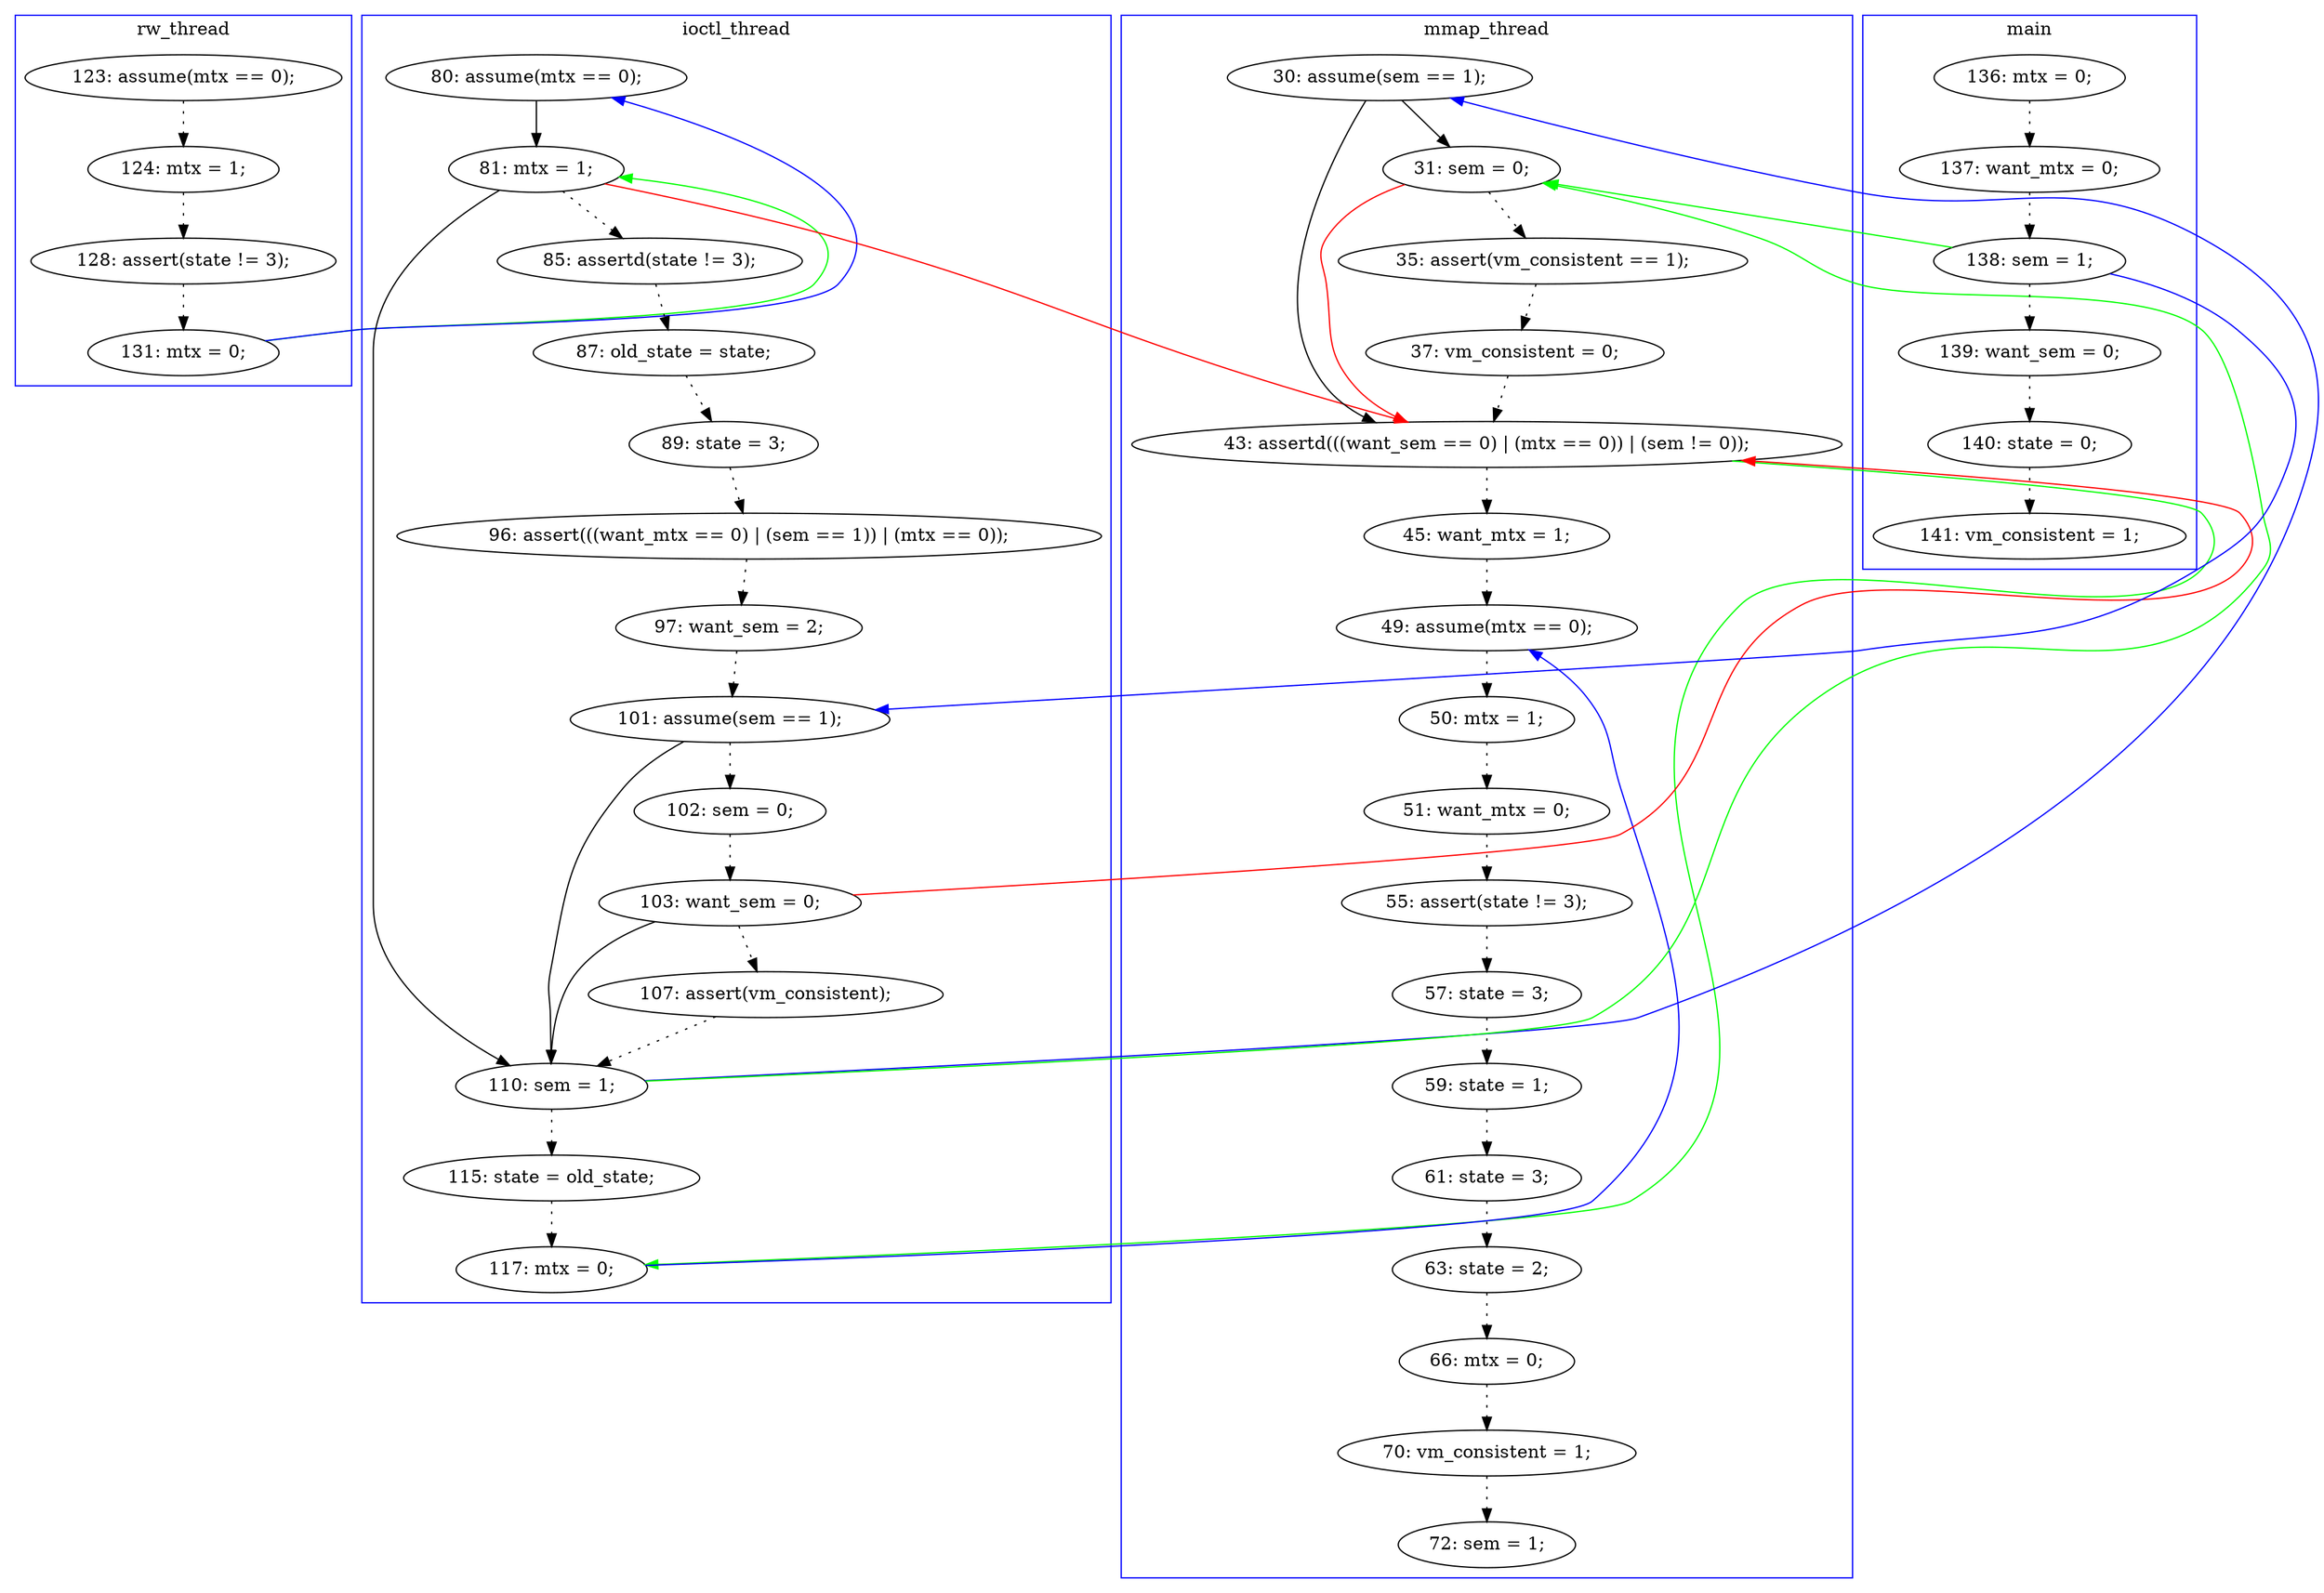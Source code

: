 digraph ProofObject {
	46 -> 47 [style = dotted, color = black]
	37 -> 38 [style = dotted, color = black]
	38 -> 40 [style = dotted, color = black]
	39 -> 40 [color = Blue, constraint = false]
	43 -> 44 [style = dotted, color = black]
	29 -> 37 [color = Red, constraint = false]
	22 -> 23 [style = dotted, color = black]
	29 -> 31 [color = Black]
	12 -> 13 [style = dotted, color = black]
	14 -> 15 [style = dotted, color = black]
	20 -> 37 [color = Red, constraint = false]
	26 -> 27 [style = dotted, color = black]
	33 -> 37 [color = Black]
	28 -> 29 [style = dotted, color = black]
	31 -> 33 [color = Blue, constraint = false]
	4 -> 27 [color = Blue, constraint = false]
	2 -> 3 [style = dotted, color = black]
	45 -> 46 [style = dotted, color = black]
	30 -> 31 [style = dotted, color = black]
	35 -> 36 [style = dotted, color = black]
	15 -> 20 [color = Green, constraint = false]
	31 -> 32 [style = dotted, color = black]
	23 -> 25 [style = dotted, color = black]
	34 -> 37 [color = Red, constraint = false]
	34 -> 35 [style = dotted, color = black]
	6 -> 7 [style = dotted, color = black]
	32 -> 39 [style = dotted, color = black]
	29 -> 30 [style = dotted, color = black]
	36 -> 37 [style = dotted, color = black]
	41 -> 42 [style = dotted, color = black]
	5 -> 6 [style = dotted, color = black]
	47 -> 48 [style = dotted, color = black]
	20 -> 21 [style = dotted, color = black]
	4 -> 34 [color = Green, constraint = false]
	25 -> 26 [style = dotted, color = black]
	13 -> 14 [style = dotted, color = black]
	49 -> 53 [style = dotted, color = black]
	44 -> 45 [style = dotted, color = black]
	37 -> 39 [color = Green, constraint = false]
	15 -> 19 [color = Blue, constraint = false]
	27 -> 31 [color = Black]
	40 -> 41 [style = dotted, color = black]
	27 -> 28 [style = dotted, color = black]
	33 -> 34 [color = Black]
	42 -> 43 [style = dotted, color = black]
	31 -> 34 [color = Green, constraint = false]
	19 -> 20 [color = Black]
	20 -> 31 [color = Black]
	21 -> 22 [style = dotted, color = black]
	4 -> 5 [style = dotted, color = black]
	48 -> 49 [style = dotted, color = black]
	3 -> 4 [style = dotted, color = black]
	subgraph cluster0 {
		label = main
		color = blue
		3  [label = "137: want_mtx = 0;"]
		5  [label = "139: want_sem = 0;"]
		7  [label = "141: vm_consistent = 1;"]
		2  [label = "136: mtx = 0;"]
		4  [label = "138: sem = 1;"]
		6  [label = "140: state = 0;"]
	}
	subgraph cluster3 {
		label = rw_thread
		color = blue
		14  [label = "128: assert(state != 3);"]
		15  [label = "131: mtx = 0;"]
		12  [label = "123: assume(mtx == 0);"]
		13  [label = "124: mtx = 1;"]
	}
	subgraph cluster2 {
		label = ioctl_thread
		color = blue
		28  [label = "102: sem = 0;"]
		20  [label = "81: mtx = 1;"]
		26  [label = "97: want_sem = 2;"]
		21  [label = "85: assertd(state != 3);"]
		19  [label = "80: assume(mtx == 0);"]
		29  [label = "103: want_sem = 0;"]
		30  [label = "107: assert(vm_consistent);"]
		22  [label = "87: old_state = state;"]
		39  [label = "117: mtx = 0;"]
		27  [label = "101: assume(sem == 1);"]
		23  [label = "89: state = 3;"]
		25  [label = "96: assert(((want_mtx == 0) | (sem == 1)) | (mtx == 0));"]
		31  [label = "110: sem = 1;"]
		32  [label = "115: state = old_state;"]
	}
	subgraph cluster1 {
		label = mmap_thread
		color = blue
		40  [label = "49: assume(mtx == 0);"]
		37  [label = "43: assertd(((want_sem == 0) | (mtx == 0)) | (sem != 0));"]
		35  [label = "35: assert(vm_consistent == 1);"]
		48  [label = "66: mtx = 0;"]
		36  [label = "37: vm_consistent = 0;"]
		38  [label = "45: want_mtx = 1;"]
		47  [label = "63: state = 2;"]
		45  [label = "59: state = 1;"]
		49  [label = "70: vm_consistent = 1;"]
		33  [label = "30: assume(sem == 1);"]
		41  [label = "50: mtx = 1;"]
		46  [label = "61: state = 3;"]
		44  [label = "57: state = 3;"]
		43  [label = "55: assert(state != 3);"]
		53  [label = "72: sem = 1;"]
		42  [label = "51: want_mtx = 0;"]
		34  [label = "31: sem = 0;"]
	}
}